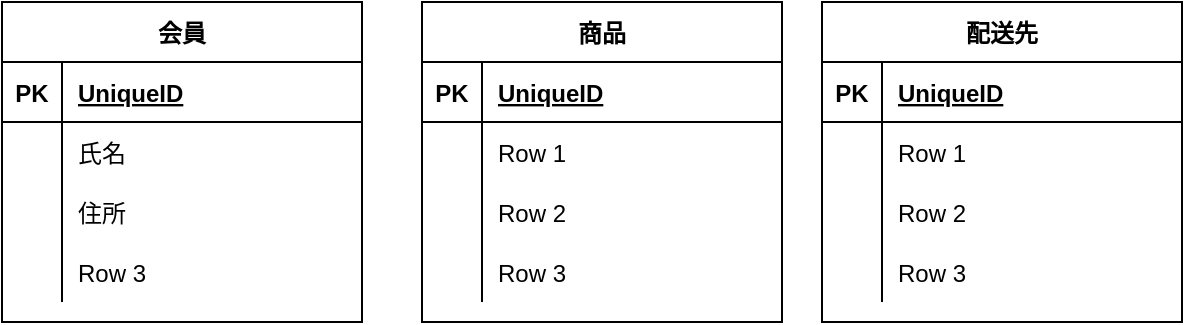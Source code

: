 <mxfile version="14.9.6" type="github">
  <diagram id="DgQykvRB9vl2ej4JLQJb" name="Page-1">
    <mxGraphModel dx="1003" dy="540" grid="1" gridSize="10" guides="1" tooltips="1" connect="1" arrows="1" fold="1" page="1" pageScale="1" pageWidth="827" pageHeight="1169" math="0" shadow="0">
      <root>
        <mxCell id="0" />
        <mxCell id="1" parent="0" />
        <mxCell id="V49Ok10lKj9njID5ClkI-1" value="会員" style="shape=table;startSize=30;container=1;collapsible=1;childLayout=tableLayout;fixedRows=1;rowLines=0;fontStyle=1;align=center;resizeLast=1;" vertex="1" parent="1">
          <mxGeometry x="270" y="200" width="180" height="160" as="geometry" />
        </mxCell>
        <mxCell id="V49Ok10lKj9njID5ClkI-2" value="" style="shape=partialRectangle;collapsible=0;dropTarget=0;pointerEvents=0;fillColor=none;top=0;left=0;bottom=1;right=0;points=[[0,0.5],[1,0.5]];portConstraint=eastwest;" vertex="1" parent="V49Ok10lKj9njID5ClkI-1">
          <mxGeometry y="30" width="180" height="30" as="geometry" />
        </mxCell>
        <mxCell id="V49Ok10lKj9njID5ClkI-3" value="PK" style="shape=partialRectangle;connectable=0;fillColor=none;top=0;left=0;bottom=0;right=0;fontStyle=1;overflow=hidden;" vertex="1" parent="V49Ok10lKj9njID5ClkI-2">
          <mxGeometry width="30" height="30" as="geometry" />
        </mxCell>
        <mxCell id="V49Ok10lKj9njID5ClkI-4" value="UniqueID" style="shape=partialRectangle;connectable=0;fillColor=none;top=0;left=0;bottom=0;right=0;align=left;spacingLeft=6;fontStyle=5;overflow=hidden;" vertex="1" parent="V49Ok10lKj9njID5ClkI-2">
          <mxGeometry x="30" width="150" height="30" as="geometry" />
        </mxCell>
        <mxCell id="V49Ok10lKj9njID5ClkI-5" value="" style="shape=partialRectangle;collapsible=0;dropTarget=0;pointerEvents=0;fillColor=none;top=0;left=0;bottom=0;right=0;points=[[0,0.5],[1,0.5]];portConstraint=eastwest;" vertex="1" parent="V49Ok10lKj9njID5ClkI-1">
          <mxGeometry y="60" width="180" height="30" as="geometry" />
        </mxCell>
        <mxCell id="V49Ok10lKj9njID5ClkI-6" value="" style="shape=partialRectangle;connectable=0;fillColor=none;top=0;left=0;bottom=0;right=0;editable=1;overflow=hidden;" vertex="1" parent="V49Ok10lKj9njID5ClkI-5">
          <mxGeometry width="30" height="30" as="geometry" />
        </mxCell>
        <mxCell id="V49Ok10lKj9njID5ClkI-7" value="氏名" style="shape=partialRectangle;connectable=0;fillColor=none;top=0;left=0;bottom=0;right=0;align=left;spacingLeft=6;overflow=hidden;" vertex="1" parent="V49Ok10lKj9njID5ClkI-5">
          <mxGeometry x="30" width="150" height="30" as="geometry" />
        </mxCell>
        <mxCell id="V49Ok10lKj9njID5ClkI-8" value="" style="shape=partialRectangle;collapsible=0;dropTarget=0;pointerEvents=0;fillColor=none;top=0;left=0;bottom=0;right=0;points=[[0,0.5],[1,0.5]];portConstraint=eastwest;" vertex="1" parent="V49Ok10lKj9njID5ClkI-1">
          <mxGeometry y="90" width="180" height="30" as="geometry" />
        </mxCell>
        <mxCell id="V49Ok10lKj9njID5ClkI-9" value="" style="shape=partialRectangle;connectable=0;fillColor=none;top=0;left=0;bottom=0;right=0;editable=1;overflow=hidden;" vertex="1" parent="V49Ok10lKj9njID5ClkI-8">
          <mxGeometry width="30" height="30" as="geometry" />
        </mxCell>
        <mxCell id="V49Ok10lKj9njID5ClkI-10" value="住所" style="shape=partialRectangle;connectable=0;fillColor=none;top=0;left=0;bottom=0;right=0;align=left;spacingLeft=6;overflow=hidden;" vertex="1" parent="V49Ok10lKj9njID5ClkI-8">
          <mxGeometry x="30" width="150" height="30" as="geometry" />
        </mxCell>
        <mxCell id="V49Ok10lKj9njID5ClkI-11" value="" style="shape=partialRectangle;collapsible=0;dropTarget=0;pointerEvents=0;fillColor=none;top=0;left=0;bottom=0;right=0;points=[[0,0.5],[1,0.5]];portConstraint=eastwest;" vertex="1" parent="V49Ok10lKj9njID5ClkI-1">
          <mxGeometry y="120" width="180" height="30" as="geometry" />
        </mxCell>
        <mxCell id="V49Ok10lKj9njID5ClkI-12" value="" style="shape=partialRectangle;connectable=0;fillColor=none;top=0;left=0;bottom=0;right=0;editable=1;overflow=hidden;" vertex="1" parent="V49Ok10lKj9njID5ClkI-11">
          <mxGeometry width="30" height="30" as="geometry" />
        </mxCell>
        <mxCell id="V49Ok10lKj9njID5ClkI-13" value="Row 3" style="shape=partialRectangle;connectable=0;fillColor=none;top=0;left=0;bottom=0;right=0;align=left;spacingLeft=6;overflow=hidden;" vertex="1" parent="V49Ok10lKj9njID5ClkI-11">
          <mxGeometry x="30" width="150" height="30" as="geometry" />
        </mxCell>
        <mxCell id="V49Ok10lKj9njID5ClkI-27" value="商品" style="shape=table;startSize=30;container=1;collapsible=1;childLayout=tableLayout;fixedRows=1;rowLines=0;fontStyle=1;align=center;resizeLast=1;" vertex="1" parent="1">
          <mxGeometry x="480" y="200" width="180" height="160" as="geometry" />
        </mxCell>
        <mxCell id="V49Ok10lKj9njID5ClkI-28" value="" style="shape=partialRectangle;collapsible=0;dropTarget=0;pointerEvents=0;fillColor=none;top=0;left=0;bottom=1;right=0;points=[[0,0.5],[1,0.5]];portConstraint=eastwest;" vertex="1" parent="V49Ok10lKj9njID5ClkI-27">
          <mxGeometry y="30" width="180" height="30" as="geometry" />
        </mxCell>
        <mxCell id="V49Ok10lKj9njID5ClkI-29" value="PK" style="shape=partialRectangle;connectable=0;fillColor=none;top=0;left=0;bottom=0;right=0;fontStyle=1;overflow=hidden;" vertex="1" parent="V49Ok10lKj9njID5ClkI-28">
          <mxGeometry width="30" height="30" as="geometry" />
        </mxCell>
        <mxCell id="V49Ok10lKj9njID5ClkI-30" value="UniqueID" style="shape=partialRectangle;connectable=0;fillColor=none;top=0;left=0;bottom=0;right=0;align=left;spacingLeft=6;fontStyle=5;overflow=hidden;" vertex="1" parent="V49Ok10lKj9njID5ClkI-28">
          <mxGeometry x="30" width="150" height="30" as="geometry" />
        </mxCell>
        <mxCell id="V49Ok10lKj9njID5ClkI-31" value="" style="shape=partialRectangle;collapsible=0;dropTarget=0;pointerEvents=0;fillColor=none;top=0;left=0;bottom=0;right=0;points=[[0,0.5],[1,0.5]];portConstraint=eastwest;" vertex="1" parent="V49Ok10lKj9njID5ClkI-27">
          <mxGeometry y="60" width="180" height="30" as="geometry" />
        </mxCell>
        <mxCell id="V49Ok10lKj9njID5ClkI-32" value="" style="shape=partialRectangle;connectable=0;fillColor=none;top=0;left=0;bottom=0;right=0;editable=1;overflow=hidden;" vertex="1" parent="V49Ok10lKj9njID5ClkI-31">
          <mxGeometry width="30" height="30" as="geometry" />
        </mxCell>
        <mxCell id="V49Ok10lKj9njID5ClkI-33" value="Row 1" style="shape=partialRectangle;connectable=0;fillColor=none;top=0;left=0;bottom=0;right=0;align=left;spacingLeft=6;overflow=hidden;" vertex="1" parent="V49Ok10lKj9njID5ClkI-31">
          <mxGeometry x="30" width="150" height="30" as="geometry" />
        </mxCell>
        <mxCell id="V49Ok10lKj9njID5ClkI-34" value="" style="shape=partialRectangle;collapsible=0;dropTarget=0;pointerEvents=0;fillColor=none;top=0;left=0;bottom=0;right=0;points=[[0,0.5],[1,0.5]];portConstraint=eastwest;" vertex="1" parent="V49Ok10lKj9njID5ClkI-27">
          <mxGeometry y="90" width="180" height="30" as="geometry" />
        </mxCell>
        <mxCell id="V49Ok10lKj9njID5ClkI-35" value="" style="shape=partialRectangle;connectable=0;fillColor=none;top=0;left=0;bottom=0;right=0;editable=1;overflow=hidden;" vertex="1" parent="V49Ok10lKj9njID5ClkI-34">
          <mxGeometry width="30" height="30" as="geometry" />
        </mxCell>
        <mxCell id="V49Ok10lKj9njID5ClkI-36" value="Row 2" style="shape=partialRectangle;connectable=0;fillColor=none;top=0;left=0;bottom=0;right=0;align=left;spacingLeft=6;overflow=hidden;" vertex="1" parent="V49Ok10lKj9njID5ClkI-34">
          <mxGeometry x="30" width="150" height="30" as="geometry" />
        </mxCell>
        <mxCell id="V49Ok10lKj9njID5ClkI-37" value="" style="shape=partialRectangle;collapsible=0;dropTarget=0;pointerEvents=0;fillColor=none;top=0;left=0;bottom=0;right=0;points=[[0,0.5],[1,0.5]];portConstraint=eastwest;" vertex="1" parent="V49Ok10lKj9njID5ClkI-27">
          <mxGeometry y="120" width="180" height="30" as="geometry" />
        </mxCell>
        <mxCell id="V49Ok10lKj9njID5ClkI-38" value="" style="shape=partialRectangle;connectable=0;fillColor=none;top=0;left=0;bottom=0;right=0;editable=1;overflow=hidden;" vertex="1" parent="V49Ok10lKj9njID5ClkI-37">
          <mxGeometry width="30" height="30" as="geometry" />
        </mxCell>
        <mxCell id="V49Ok10lKj9njID5ClkI-39" value="Row 3" style="shape=partialRectangle;connectable=0;fillColor=none;top=0;left=0;bottom=0;right=0;align=left;spacingLeft=6;overflow=hidden;" vertex="1" parent="V49Ok10lKj9njID5ClkI-37">
          <mxGeometry x="30" width="150" height="30" as="geometry" />
        </mxCell>
        <mxCell id="V49Ok10lKj9njID5ClkI-40" value="配送先" style="shape=table;startSize=30;container=1;collapsible=1;childLayout=tableLayout;fixedRows=1;rowLines=0;fontStyle=1;align=center;resizeLast=1;" vertex="1" parent="1">
          <mxGeometry x="680" y="200" width="180" height="160" as="geometry" />
        </mxCell>
        <mxCell id="V49Ok10lKj9njID5ClkI-41" value="" style="shape=partialRectangle;collapsible=0;dropTarget=0;pointerEvents=0;fillColor=none;top=0;left=0;bottom=1;right=0;points=[[0,0.5],[1,0.5]];portConstraint=eastwest;" vertex="1" parent="V49Ok10lKj9njID5ClkI-40">
          <mxGeometry y="30" width="180" height="30" as="geometry" />
        </mxCell>
        <mxCell id="V49Ok10lKj9njID5ClkI-42" value="PK" style="shape=partialRectangle;connectable=0;fillColor=none;top=0;left=0;bottom=0;right=0;fontStyle=1;overflow=hidden;" vertex="1" parent="V49Ok10lKj9njID5ClkI-41">
          <mxGeometry width="30" height="30" as="geometry" />
        </mxCell>
        <mxCell id="V49Ok10lKj9njID5ClkI-43" value="UniqueID" style="shape=partialRectangle;connectable=0;fillColor=none;top=0;left=0;bottom=0;right=0;align=left;spacingLeft=6;fontStyle=5;overflow=hidden;" vertex="1" parent="V49Ok10lKj9njID5ClkI-41">
          <mxGeometry x="30" width="150" height="30" as="geometry" />
        </mxCell>
        <mxCell id="V49Ok10lKj9njID5ClkI-44" value="" style="shape=partialRectangle;collapsible=0;dropTarget=0;pointerEvents=0;fillColor=none;top=0;left=0;bottom=0;right=0;points=[[0,0.5],[1,0.5]];portConstraint=eastwest;" vertex="1" parent="V49Ok10lKj9njID5ClkI-40">
          <mxGeometry y="60" width="180" height="30" as="geometry" />
        </mxCell>
        <mxCell id="V49Ok10lKj9njID5ClkI-45" value="" style="shape=partialRectangle;connectable=0;fillColor=none;top=0;left=0;bottom=0;right=0;editable=1;overflow=hidden;" vertex="1" parent="V49Ok10lKj9njID5ClkI-44">
          <mxGeometry width="30" height="30" as="geometry" />
        </mxCell>
        <mxCell id="V49Ok10lKj9njID5ClkI-46" value="Row 1" style="shape=partialRectangle;connectable=0;fillColor=none;top=0;left=0;bottom=0;right=0;align=left;spacingLeft=6;overflow=hidden;" vertex="1" parent="V49Ok10lKj9njID5ClkI-44">
          <mxGeometry x="30" width="150" height="30" as="geometry" />
        </mxCell>
        <mxCell id="V49Ok10lKj9njID5ClkI-47" value="" style="shape=partialRectangle;collapsible=0;dropTarget=0;pointerEvents=0;fillColor=none;top=0;left=0;bottom=0;right=0;points=[[0,0.5],[1,0.5]];portConstraint=eastwest;" vertex="1" parent="V49Ok10lKj9njID5ClkI-40">
          <mxGeometry y="90" width="180" height="30" as="geometry" />
        </mxCell>
        <mxCell id="V49Ok10lKj9njID5ClkI-48" value="" style="shape=partialRectangle;connectable=0;fillColor=none;top=0;left=0;bottom=0;right=0;editable=1;overflow=hidden;" vertex="1" parent="V49Ok10lKj9njID5ClkI-47">
          <mxGeometry width="30" height="30" as="geometry" />
        </mxCell>
        <mxCell id="V49Ok10lKj9njID5ClkI-49" value="Row 2" style="shape=partialRectangle;connectable=0;fillColor=none;top=0;left=0;bottom=0;right=0;align=left;spacingLeft=6;overflow=hidden;" vertex="1" parent="V49Ok10lKj9njID5ClkI-47">
          <mxGeometry x="30" width="150" height="30" as="geometry" />
        </mxCell>
        <mxCell id="V49Ok10lKj9njID5ClkI-50" value="" style="shape=partialRectangle;collapsible=0;dropTarget=0;pointerEvents=0;fillColor=none;top=0;left=0;bottom=0;right=0;points=[[0,0.5],[1,0.5]];portConstraint=eastwest;" vertex="1" parent="V49Ok10lKj9njID5ClkI-40">
          <mxGeometry y="120" width="180" height="30" as="geometry" />
        </mxCell>
        <mxCell id="V49Ok10lKj9njID5ClkI-51" value="" style="shape=partialRectangle;connectable=0;fillColor=none;top=0;left=0;bottom=0;right=0;editable=1;overflow=hidden;" vertex="1" parent="V49Ok10lKj9njID5ClkI-50">
          <mxGeometry width="30" height="30" as="geometry" />
        </mxCell>
        <mxCell id="V49Ok10lKj9njID5ClkI-52" value="Row 3" style="shape=partialRectangle;connectable=0;fillColor=none;top=0;left=0;bottom=0;right=0;align=left;spacingLeft=6;overflow=hidden;" vertex="1" parent="V49Ok10lKj9njID5ClkI-50">
          <mxGeometry x="30" width="150" height="30" as="geometry" />
        </mxCell>
      </root>
    </mxGraphModel>
  </diagram>
</mxfile>
